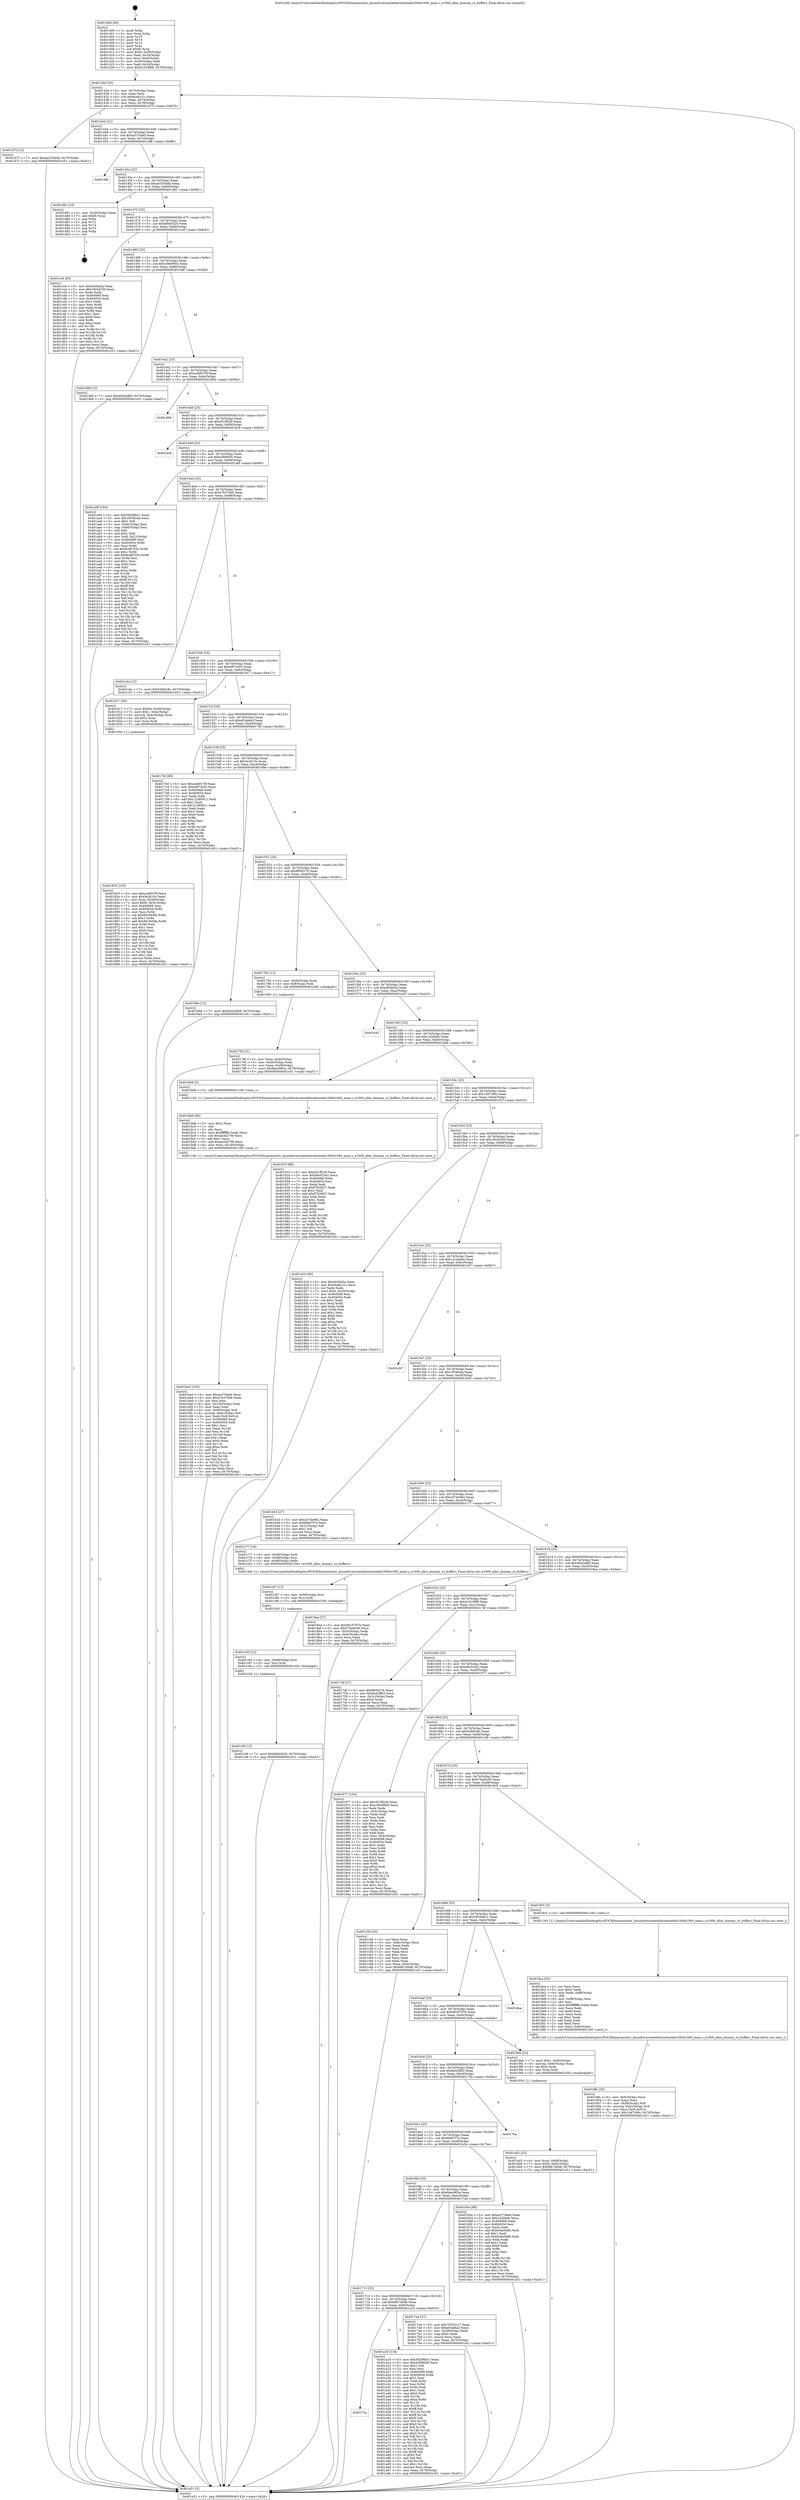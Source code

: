 digraph "0x401400" {
  label = "0x401400 (/mnt/c/Users/mathe/Desktop/tcc/POCII/binaries/extr_linuxdriversnetethernetintele1000e1000_main.c_e1000_alloc_dummy_rx_buffers_Final-ollvm.out::main(0))"
  labelloc = "t"
  node[shape=record]

  Entry [label="",width=0.3,height=0.3,shape=circle,fillcolor=black,style=filled]
  "0x40142d" [label="{
     0x40142d [23]\l
     | [instrs]\l
     &nbsp;&nbsp;0x40142d \<+3\>: mov -0x70(%rbp),%eax\l
     &nbsp;&nbsp;0x401430 \<+2\>: mov %eax,%ecx\l
     &nbsp;&nbsp;0x401432 \<+6\>: sub $0x9ca6c21c,%ecx\l
     &nbsp;&nbsp;0x401438 \<+3\>: mov %eax,-0x74(%rbp)\l
     &nbsp;&nbsp;0x40143b \<+3\>: mov %ecx,-0x78(%rbp)\l
     &nbsp;&nbsp;0x40143e \<+6\>: je 0000000000401d75 \<main+0x975\>\l
  }"]
  "0x401d75" [label="{
     0x401d75 [12]\l
     | [instrs]\l
     &nbsp;&nbsp;0x401d75 \<+7\>: movl $0xae3354dd,-0x70(%rbp)\l
     &nbsp;&nbsp;0x401d7c \<+5\>: jmp 0000000000401e51 \<main+0xa51\>\l
  }"]
  "0x401444" [label="{
     0x401444 [22]\l
     | [instrs]\l
     &nbsp;&nbsp;0x401444 \<+5\>: jmp 0000000000401449 \<main+0x49\>\l
     &nbsp;&nbsp;0x401449 \<+3\>: mov -0x74(%rbp),%eax\l
     &nbsp;&nbsp;0x40144c \<+5\>: sub $0xac570da0,%eax\l
     &nbsp;&nbsp;0x401451 \<+3\>: mov %eax,-0x7c(%rbp)\l
     &nbsp;&nbsp;0x401454 \<+6\>: je 0000000000401df6 \<main+0x9f6\>\l
  }"]
  Exit [label="",width=0.3,height=0.3,shape=circle,fillcolor=black,style=filled,peripheries=2]
  "0x401df6" [label="{
     0x401df6\l
  }", style=dashed]
  "0x40145a" [label="{
     0x40145a [22]\l
     | [instrs]\l
     &nbsp;&nbsp;0x40145a \<+5\>: jmp 000000000040145f \<main+0x5f\>\l
     &nbsp;&nbsp;0x40145f \<+3\>: mov -0x74(%rbp),%eax\l
     &nbsp;&nbsp;0x401462 \<+5\>: sub $0xae3354dd,%eax\l
     &nbsp;&nbsp;0x401467 \<+3\>: mov %eax,-0x80(%rbp)\l
     &nbsp;&nbsp;0x40146a \<+6\>: je 0000000000401d81 \<main+0x981\>\l
  }"]
  "0x401c9f" [label="{
     0x401c9f [12]\l
     | [instrs]\l
     &nbsp;&nbsp;0x401c9f \<+7\>: movl $0xbf0d4520,-0x70(%rbp)\l
     &nbsp;&nbsp;0x401ca6 \<+5\>: jmp 0000000000401e51 \<main+0xa51\>\l
  }"]
  "0x401d81" [label="{
     0x401d81 [19]\l
     | [instrs]\l
     &nbsp;&nbsp;0x401d81 \<+3\>: mov -0x30(%rbp),%eax\l
     &nbsp;&nbsp;0x401d84 \<+7\>: add $0xf0,%rsp\l
     &nbsp;&nbsp;0x401d8b \<+1\>: pop %rbx\l
     &nbsp;&nbsp;0x401d8c \<+2\>: pop %r12\l
     &nbsp;&nbsp;0x401d8e \<+2\>: pop %r14\l
     &nbsp;&nbsp;0x401d90 \<+2\>: pop %r15\l
     &nbsp;&nbsp;0x401d92 \<+1\>: pop %rbp\l
     &nbsp;&nbsp;0x401d93 \<+1\>: ret\l
  }"]
  "0x401470" [label="{
     0x401470 [25]\l
     | [instrs]\l
     &nbsp;&nbsp;0x401470 \<+5\>: jmp 0000000000401475 \<main+0x75\>\l
     &nbsp;&nbsp;0x401475 \<+3\>: mov -0x74(%rbp),%eax\l
     &nbsp;&nbsp;0x401478 \<+5\>: sub $0xbf0d4520,%eax\l
     &nbsp;&nbsp;0x40147d \<+6\>: mov %eax,-0x84(%rbp)\l
     &nbsp;&nbsp;0x401483 \<+6\>: je 0000000000401cc8 \<main+0x8c8\>\l
  }"]
  "0x401c93" [label="{
     0x401c93 [12]\l
     | [instrs]\l
     &nbsp;&nbsp;0x401c93 \<+4\>: mov -0x68(%rbp),%rsi\l
     &nbsp;&nbsp;0x401c97 \<+3\>: mov %rsi,%rdi\l
     &nbsp;&nbsp;0x401c9a \<+5\>: call 0000000000401030 \<free@plt\>\l
     | [calls]\l
     &nbsp;&nbsp;0x401030 \{1\} (unknown)\l
  }"]
  "0x401cc8" [label="{
     0x401cc8 [83]\l
     | [instrs]\l
     &nbsp;&nbsp;0x401cc8 \<+5\>: mov $0xe62bd2a,%eax\l
     &nbsp;&nbsp;0x401ccd \<+5\>: mov $0x19c5d330,%ecx\l
     &nbsp;&nbsp;0x401cd2 \<+2\>: xor %edx,%edx\l
     &nbsp;&nbsp;0x401cd4 \<+7\>: mov 0x404068,%esi\l
     &nbsp;&nbsp;0x401cdb \<+7\>: mov 0x404054,%edi\l
     &nbsp;&nbsp;0x401ce2 \<+3\>: sub $0x1,%edx\l
     &nbsp;&nbsp;0x401ce5 \<+3\>: mov %esi,%r8d\l
     &nbsp;&nbsp;0x401ce8 \<+3\>: add %edx,%r8d\l
     &nbsp;&nbsp;0x401ceb \<+4\>: imul %r8d,%esi\l
     &nbsp;&nbsp;0x401cef \<+3\>: and $0x1,%esi\l
     &nbsp;&nbsp;0x401cf2 \<+3\>: cmp $0x0,%esi\l
     &nbsp;&nbsp;0x401cf5 \<+4\>: sete %r9b\l
     &nbsp;&nbsp;0x401cf9 \<+3\>: cmp $0xa,%edi\l
     &nbsp;&nbsp;0x401cfc \<+4\>: setl %r10b\l
     &nbsp;&nbsp;0x401d00 \<+3\>: mov %r9b,%r11b\l
     &nbsp;&nbsp;0x401d03 \<+3\>: and %r10b,%r11b\l
     &nbsp;&nbsp;0x401d06 \<+3\>: xor %r10b,%r9b\l
     &nbsp;&nbsp;0x401d09 \<+3\>: or %r9b,%r11b\l
     &nbsp;&nbsp;0x401d0c \<+4\>: test $0x1,%r11b\l
     &nbsp;&nbsp;0x401d10 \<+3\>: cmovne %ecx,%eax\l
     &nbsp;&nbsp;0x401d13 \<+3\>: mov %eax,-0x70(%rbp)\l
     &nbsp;&nbsp;0x401d16 \<+5\>: jmp 0000000000401e51 \<main+0xa51\>\l
  }"]
  "0x401489" [label="{
     0x401489 [25]\l
     | [instrs]\l
     &nbsp;&nbsp;0x401489 \<+5\>: jmp 000000000040148e \<main+0x8e\>\l
     &nbsp;&nbsp;0x40148e \<+3\>: mov -0x74(%rbp),%eax\l
     &nbsp;&nbsp;0x401491 \<+5\>: sub $0xc0849845,%eax\l
     &nbsp;&nbsp;0x401496 \<+6\>: mov %eax,-0x88(%rbp)\l
     &nbsp;&nbsp;0x40149c \<+6\>: je 00000000004019df \<main+0x5df\>\l
  }"]
  "0x401c87" [label="{
     0x401c87 [12]\l
     | [instrs]\l
     &nbsp;&nbsp;0x401c87 \<+4\>: mov -0x58(%rbp),%rsi\l
     &nbsp;&nbsp;0x401c8b \<+3\>: mov %rsi,%rdi\l
     &nbsp;&nbsp;0x401c8e \<+5\>: call 0000000000401030 \<free@plt\>\l
     | [calls]\l
     &nbsp;&nbsp;0x401030 \{1\} (unknown)\l
  }"]
  "0x4019df" [label="{
     0x4019df [12]\l
     | [instrs]\l
     &nbsp;&nbsp;0x4019df \<+7\>: movl $0x40d3afb9,-0x70(%rbp)\l
     &nbsp;&nbsp;0x4019e6 \<+5\>: jmp 0000000000401e51 \<main+0xa51\>\l
  }"]
  "0x4014a2" [label="{
     0x4014a2 [25]\l
     | [instrs]\l
     &nbsp;&nbsp;0x4014a2 \<+5\>: jmp 00000000004014a7 \<main+0xa7\>\l
     &nbsp;&nbsp;0x4014a7 \<+3\>: mov -0x74(%rbp),%eax\l
     &nbsp;&nbsp;0x4014aa \<+5\>: sub $0xced9570f,%eax\l
     &nbsp;&nbsp;0x4014af \<+6\>: mov %eax,-0x8c(%rbp)\l
     &nbsp;&nbsp;0x4014b5 \<+6\>: je 0000000000401d94 \<main+0x994\>\l
  }"]
  "0x401be3" [label="{
     0x401be3 [103]\l
     | [instrs]\l
     &nbsp;&nbsp;0x401be3 \<+5\>: mov $0xac570da0,%ecx\l
     &nbsp;&nbsp;0x401be8 \<+5\>: mov $0xe7b370e6,%edx\l
     &nbsp;&nbsp;0x401bed \<+2\>: xor %esi,%esi\l
     &nbsp;&nbsp;0x401bef \<+6\>: mov -0x100(%rbp),%edi\l
     &nbsp;&nbsp;0x401bf5 \<+3\>: imul %eax,%edi\l
     &nbsp;&nbsp;0x401bf8 \<+4\>: mov -0x68(%rbp),%r8\l
     &nbsp;&nbsp;0x401bfc \<+4\>: movslq -0x6c(%rbp),%r9\l
     &nbsp;&nbsp;0x401c00 \<+4\>: mov %edi,(%r8,%r9,4)\l
     &nbsp;&nbsp;0x401c04 \<+7\>: mov 0x404068,%eax\l
     &nbsp;&nbsp;0x401c0b \<+7\>: mov 0x404054,%edi\l
     &nbsp;&nbsp;0x401c12 \<+3\>: sub $0x1,%esi\l
     &nbsp;&nbsp;0x401c15 \<+3\>: mov %eax,%r10d\l
     &nbsp;&nbsp;0x401c18 \<+3\>: add %esi,%r10d\l
     &nbsp;&nbsp;0x401c1b \<+4\>: imul %r10d,%eax\l
     &nbsp;&nbsp;0x401c1f \<+3\>: and $0x1,%eax\l
     &nbsp;&nbsp;0x401c22 \<+3\>: cmp $0x0,%eax\l
     &nbsp;&nbsp;0x401c25 \<+4\>: sete %r11b\l
     &nbsp;&nbsp;0x401c29 \<+3\>: cmp $0xa,%edi\l
     &nbsp;&nbsp;0x401c2c \<+3\>: setl %bl\l
     &nbsp;&nbsp;0x401c2f \<+3\>: mov %r11b,%r14b\l
     &nbsp;&nbsp;0x401c32 \<+3\>: and %bl,%r14b\l
     &nbsp;&nbsp;0x401c35 \<+3\>: xor %bl,%r11b\l
     &nbsp;&nbsp;0x401c38 \<+3\>: or %r11b,%r14b\l
     &nbsp;&nbsp;0x401c3b \<+4\>: test $0x1,%r14b\l
     &nbsp;&nbsp;0x401c3f \<+3\>: cmovne %edx,%ecx\l
     &nbsp;&nbsp;0x401c42 \<+3\>: mov %ecx,-0x70(%rbp)\l
     &nbsp;&nbsp;0x401c45 \<+5\>: jmp 0000000000401e51 \<main+0xa51\>\l
  }"]
  "0x401d94" [label="{
     0x401d94\l
  }", style=dashed]
  "0x4014bb" [label="{
     0x4014bb [25]\l
     | [instrs]\l
     &nbsp;&nbsp;0x4014bb \<+5\>: jmp 00000000004014c0 \<main+0xc0\>\l
     &nbsp;&nbsp;0x4014c0 \<+3\>: mov -0x74(%rbp),%eax\l
     &nbsp;&nbsp;0x4014c3 \<+5\>: sub $0xd51ff228,%eax\l
     &nbsp;&nbsp;0x4014c8 \<+6\>: mov %eax,-0x90(%rbp)\l
     &nbsp;&nbsp;0x4014ce \<+6\>: je 0000000000401dc9 \<main+0x9c9\>\l
  }"]
  "0x401bbb" [label="{
     0x401bbb [40]\l
     | [instrs]\l
     &nbsp;&nbsp;0x401bbb \<+5\>: mov $0x2,%ecx\l
     &nbsp;&nbsp;0x401bc0 \<+1\>: cltd\l
     &nbsp;&nbsp;0x401bc1 \<+2\>: idiv %ecx\l
     &nbsp;&nbsp;0x401bc3 \<+6\>: imul $0xfffffffe,%edx,%ecx\l
     &nbsp;&nbsp;0x401bc9 \<+6\>: sub $0xab3d27f9,%ecx\l
     &nbsp;&nbsp;0x401bcf \<+3\>: add $0x1,%ecx\l
     &nbsp;&nbsp;0x401bd2 \<+6\>: add $0xab3d27f9,%ecx\l
     &nbsp;&nbsp;0x401bd8 \<+6\>: mov %ecx,-0x100(%rbp)\l
     &nbsp;&nbsp;0x401bde \<+5\>: call 0000000000401160 \<next_i\>\l
     | [calls]\l
     &nbsp;&nbsp;0x401160 \{1\} (/mnt/c/Users/mathe/Desktop/tcc/POCII/binaries/extr_linuxdriversnetethernetintele1000e1000_main.c_e1000_alloc_dummy_rx_buffers_Final-ollvm.out::next_i)\l
  }"]
  "0x401dc9" [label="{
     0x401dc9\l
  }", style=dashed]
  "0x4014d4" [label="{
     0x4014d4 [25]\l
     | [instrs]\l
     &nbsp;&nbsp;0x4014d4 \<+5\>: jmp 00000000004014d9 \<main+0xd9\>\l
     &nbsp;&nbsp;0x4014d9 \<+3\>: mov -0x74(%rbp),%eax\l
     &nbsp;&nbsp;0x4014dc \<+5\>: sub $0xdcf080d5,%eax\l
     &nbsp;&nbsp;0x4014e1 \<+6\>: mov %eax,-0x94(%rbp)\l
     &nbsp;&nbsp;0x4014e7 \<+6\>: je 0000000000401a9f \<main+0x69f\>\l
  }"]
  "0x40172c" [label="{
     0x40172c\l
  }", style=dashed]
  "0x401a9f" [label="{
     0x401a9f [164]\l
     | [instrs]\l
     &nbsp;&nbsp;0x401a9f \<+5\>: mov $0x59298bc1,%eax\l
     &nbsp;&nbsp;0x401aa4 \<+5\>: mov $0x1f036cda,%ecx\l
     &nbsp;&nbsp;0x401aa9 \<+2\>: mov $0x1,%dl\l
     &nbsp;&nbsp;0x401aab \<+3\>: mov -0x6c(%rbp),%esi\l
     &nbsp;&nbsp;0x401aae \<+3\>: cmp -0x60(%rbp),%esi\l
     &nbsp;&nbsp;0x401ab1 \<+4\>: setl %dil\l
     &nbsp;&nbsp;0x401ab5 \<+4\>: and $0x1,%dil\l
     &nbsp;&nbsp;0x401ab9 \<+4\>: mov %dil,-0x21(%rbp)\l
     &nbsp;&nbsp;0x401abd \<+7\>: mov 0x404068,%esi\l
     &nbsp;&nbsp;0x401ac4 \<+8\>: mov 0x404054,%r8d\l
     &nbsp;&nbsp;0x401acc \<+3\>: mov %esi,%r9d\l
     &nbsp;&nbsp;0x401acf \<+7\>: sub $0x9cd8703c,%r9d\l
     &nbsp;&nbsp;0x401ad6 \<+4\>: sub $0x1,%r9d\l
     &nbsp;&nbsp;0x401ada \<+7\>: add $0x9cd8703c,%r9d\l
     &nbsp;&nbsp;0x401ae1 \<+4\>: imul %r9d,%esi\l
     &nbsp;&nbsp;0x401ae5 \<+3\>: and $0x1,%esi\l
     &nbsp;&nbsp;0x401ae8 \<+3\>: cmp $0x0,%esi\l
     &nbsp;&nbsp;0x401aeb \<+4\>: sete %dil\l
     &nbsp;&nbsp;0x401aef \<+4\>: cmp $0xa,%r8d\l
     &nbsp;&nbsp;0x401af3 \<+4\>: setl %r10b\l
     &nbsp;&nbsp;0x401af7 \<+3\>: mov %dil,%r11b\l
     &nbsp;&nbsp;0x401afa \<+4\>: xor $0xff,%r11b\l
     &nbsp;&nbsp;0x401afe \<+3\>: mov %r10b,%bl\l
     &nbsp;&nbsp;0x401b01 \<+3\>: xor $0xff,%bl\l
     &nbsp;&nbsp;0x401b04 \<+3\>: xor $0x0,%dl\l
     &nbsp;&nbsp;0x401b07 \<+3\>: mov %r11b,%r14b\l
     &nbsp;&nbsp;0x401b0a \<+4\>: and $0x0,%r14b\l
     &nbsp;&nbsp;0x401b0e \<+3\>: and %dl,%dil\l
     &nbsp;&nbsp;0x401b11 \<+3\>: mov %bl,%r15b\l
     &nbsp;&nbsp;0x401b14 \<+4\>: and $0x0,%r15b\l
     &nbsp;&nbsp;0x401b18 \<+3\>: and %dl,%r10b\l
     &nbsp;&nbsp;0x401b1b \<+3\>: or %dil,%r14b\l
     &nbsp;&nbsp;0x401b1e \<+3\>: or %r10b,%r15b\l
     &nbsp;&nbsp;0x401b21 \<+3\>: xor %r15b,%r14b\l
     &nbsp;&nbsp;0x401b24 \<+3\>: or %bl,%r11b\l
     &nbsp;&nbsp;0x401b27 \<+4\>: xor $0xff,%r11b\l
     &nbsp;&nbsp;0x401b2b \<+3\>: or $0x0,%dl\l
     &nbsp;&nbsp;0x401b2e \<+3\>: and %dl,%r11b\l
     &nbsp;&nbsp;0x401b31 \<+3\>: or %r11b,%r14b\l
     &nbsp;&nbsp;0x401b34 \<+4\>: test $0x1,%r14b\l
     &nbsp;&nbsp;0x401b38 \<+3\>: cmovne %ecx,%eax\l
     &nbsp;&nbsp;0x401b3b \<+3\>: mov %eax,-0x70(%rbp)\l
     &nbsp;&nbsp;0x401b3e \<+5\>: jmp 0000000000401e51 \<main+0xa51\>\l
  }"]
  "0x4014ed" [label="{
     0x4014ed [25]\l
     | [instrs]\l
     &nbsp;&nbsp;0x4014ed \<+5\>: jmp 00000000004014f2 \<main+0xf2\>\l
     &nbsp;&nbsp;0x4014f2 \<+3\>: mov -0x74(%rbp),%eax\l
     &nbsp;&nbsp;0x4014f5 \<+5\>: sub $0xe7b370e6,%eax\l
     &nbsp;&nbsp;0x4014fa \<+6\>: mov %eax,-0x98(%rbp)\l
     &nbsp;&nbsp;0x401500 \<+6\>: je 0000000000401c4a \<main+0x84a\>\l
  }"]
  "0x401a19" [label="{
     0x401a19 [134]\l
     | [instrs]\l
     &nbsp;&nbsp;0x401a19 \<+5\>: mov $0x59298bc1,%eax\l
     &nbsp;&nbsp;0x401a1e \<+5\>: mov $0xdcf080d5,%ecx\l
     &nbsp;&nbsp;0x401a23 \<+2\>: mov $0x1,%dl\l
     &nbsp;&nbsp;0x401a25 \<+2\>: xor %esi,%esi\l
     &nbsp;&nbsp;0x401a27 \<+7\>: mov 0x404068,%edi\l
     &nbsp;&nbsp;0x401a2e \<+8\>: mov 0x404054,%r8d\l
     &nbsp;&nbsp;0x401a36 \<+3\>: sub $0x1,%esi\l
     &nbsp;&nbsp;0x401a39 \<+3\>: mov %edi,%r9d\l
     &nbsp;&nbsp;0x401a3c \<+3\>: add %esi,%r9d\l
     &nbsp;&nbsp;0x401a3f \<+4\>: imul %r9d,%edi\l
     &nbsp;&nbsp;0x401a43 \<+3\>: and $0x1,%edi\l
     &nbsp;&nbsp;0x401a46 \<+3\>: cmp $0x0,%edi\l
     &nbsp;&nbsp;0x401a49 \<+4\>: sete %r10b\l
     &nbsp;&nbsp;0x401a4d \<+4\>: cmp $0xa,%r8d\l
     &nbsp;&nbsp;0x401a51 \<+4\>: setl %r11b\l
     &nbsp;&nbsp;0x401a55 \<+3\>: mov %r10b,%bl\l
     &nbsp;&nbsp;0x401a58 \<+3\>: xor $0xff,%bl\l
     &nbsp;&nbsp;0x401a5b \<+3\>: mov %r11b,%r14b\l
     &nbsp;&nbsp;0x401a5e \<+4\>: xor $0xff,%r14b\l
     &nbsp;&nbsp;0x401a62 \<+3\>: xor $0x0,%dl\l
     &nbsp;&nbsp;0x401a65 \<+3\>: mov %bl,%r15b\l
     &nbsp;&nbsp;0x401a68 \<+4\>: and $0x0,%r15b\l
     &nbsp;&nbsp;0x401a6c \<+3\>: and %dl,%r10b\l
     &nbsp;&nbsp;0x401a6f \<+3\>: mov %r14b,%r12b\l
     &nbsp;&nbsp;0x401a72 \<+4\>: and $0x0,%r12b\l
     &nbsp;&nbsp;0x401a76 \<+3\>: and %dl,%r11b\l
     &nbsp;&nbsp;0x401a79 \<+3\>: or %r10b,%r15b\l
     &nbsp;&nbsp;0x401a7c \<+3\>: or %r11b,%r12b\l
     &nbsp;&nbsp;0x401a7f \<+3\>: xor %r12b,%r15b\l
     &nbsp;&nbsp;0x401a82 \<+3\>: or %r14b,%bl\l
     &nbsp;&nbsp;0x401a85 \<+3\>: xor $0xff,%bl\l
     &nbsp;&nbsp;0x401a88 \<+3\>: or $0x0,%dl\l
     &nbsp;&nbsp;0x401a8b \<+2\>: and %dl,%bl\l
     &nbsp;&nbsp;0x401a8d \<+3\>: or %bl,%r15b\l
     &nbsp;&nbsp;0x401a90 \<+4\>: test $0x1,%r15b\l
     &nbsp;&nbsp;0x401a94 \<+3\>: cmovne %ecx,%eax\l
     &nbsp;&nbsp;0x401a97 \<+3\>: mov %eax,-0x70(%rbp)\l
     &nbsp;&nbsp;0x401a9a \<+5\>: jmp 0000000000401e51 \<main+0xa51\>\l
  }"]
  "0x401c4a" [label="{
     0x401c4a [12]\l
     | [instrs]\l
     &nbsp;&nbsp;0x401c4a \<+7\>: movl $0x52fd3c8c,-0x70(%rbp)\l
     &nbsp;&nbsp;0x401c51 \<+5\>: jmp 0000000000401e51 \<main+0xa51\>\l
  }"]
  "0x401506" [label="{
     0x401506 [25]\l
     | [instrs]\l
     &nbsp;&nbsp;0x401506 \<+5\>: jmp 000000000040150b \<main+0x10b\>\l
     &nbsp;&nbsp;0x40150b \<+3\>: mov -0x74(%rbp),%eax\l
     &nbsp;&nbsp;0x40150e \<+5\>: sub $0xe9f73c03,%eax\l
     &nbsp;&nbsp;0x401513 \<+6\>: mov %eax,-0x9c(%rbp)\l
     &nbsp;&nbsp;0x401519 \<+6\>: je 0000000000401817 \<main+0x417\>\l
  }"]
  "0x401a02" [label="{
     0x401a02 [23]\l
     | [instrs]\l
     &nbsp;&nbsp;0x401a02 \<+4\>: mov %rax,-0x68(%rbp)\l
     &nbsp;&nbsp;0x401a06 \<+7\>: movl $0x0,-0x6c(%rbp)\l
     &nbsp;&nbsp;0x401a0d \<+7\>: movl $0x6fb7d0d8,-0x70(%rbp)\l
     &nbsp;&nbsp;0x401a14 \<+5\>: jmp 0000000000401e51 \<main+0xa51\>\l
  }"]
  "0x401817" [label="{
     0x401817 [30]\l
     | [instrs]\l
     &nbsp;&nbsp;0x401817 \<+7\>: movl $0x64,-0x48(%rbp)\l
     &nbsp;&nbsp;0x40181e \<+7\>: movl $0x1,-0x4c(%rbp)\l
     &nbsp;&nbsp;0x401825 \<+4\>: movslq -0x4c(%rbp),%rax\l
     &nbsp;&nbsp;0x401829 \<+4\>: shl $0x2,%rax\l
     &nbsp;&nbsp;0x40182d \<+3\>: mov %rax,%rdi\l
     &nbsp;&nbsp;0x401830 \<+5\>: call 0000000000401050 \<malloc@plt\>\l
     | [calls]\l
     &nbsp;&nbsp;0x401050 \{1\} (unknown)\l
  }"]
  "0x40151f" [label="{
     0x40151f [25]\l
     | [instrs]\l
     &nbsp;&nbsp;0x40151f \<+5\>: jmp 0000000000401524 \<main+0x124\>\l
     &nbsp;&nbsp;0x401524 \<+3\>: mov -0x74(%rbp),%eax\l
     &nbsp;&nbsp;0x401527 \<+5\>: sub $0xef1da6a3,%eax\l
     &nbsp;&nbsp;0x40152c \<+6\>: mov %eax,-0xa0(%rbp)\l
     &nbsp;&nbsp;0x401532 \<+6\>: je 00000000004017bf \<main+0x3bf\>\l
  }"]
  "0x4018fe" [label="{
     0x4018fe [33]\l
     | [instrs]\l
     &nbsp;&nbsp;0x4018fe \<+6\>: mov -0xfc(%rbp),%ecx\l
     &nbsp;&nbsp;0x401904 \<+3\>: imul %eax,%ecx\l
     &nbsp;&nbsp;0x401907 \<+4\>: mov -0x58(%rbp),%r8\l
     &nbsp;&nbsp;0x40190b \<+4\>: movslq -0x5c(%rbp),%r9\l
     &nbsp;&nbsp;0x40190f \<+4\>: mov %ecx,(%r8,%r9,4)\l
     &nbsp;&nbsp;0x401913 \<+7\>: movl $0x14d7c90c,-0x70(%rbp)\l
     &nbsp;&nbsp;0x40191a \<+5\>: jmp 0000000000401e51 \<main+0xa51\>\l
  }"]
  "0x4017bf" [label="{
     0x4017bf [88]\l
     | [instrs]\l
     &nbsp;&nbsp;0x4017bf \<+5\>: mov $0xced9570f,%eax\l
     &nbsp;&nbsp;0x4017c4 \<+5\>: mov $0xe9f73c03,%ecx\l
     &nbsp;&nbsp;0x4017c9 \<+7\>: mov 0x404068,%edx\l
     &nbsp;&nbsp;0x4017d0 \<+7\>: mov 0x404054,%esi\l
     &nbsp;&nbsp;0x4017d7 \<+2\>: mov %edx,%edi\l
     &nbsp;&nbsp;0x4017d9 \<+6\>: add $0x12380911,%edi\l
     &nbsp;&nbsp;0x4017df \<+3\>: sub $0x1,%edi\l
     &nbsp;&nbsp;0x4017e2 \<+6\>: sub $0x12380911,%edi\l
     &nbsp;&nbsp;0x4017e8 \<+3\>: imul %edi,%edx\l
     &nbsp;&nbsp;0x4017eb \<+3\>: and $0x1,%edx\l
     &nbsp;&nbsp;0x4017ee \<+3\>: cmp $0x0,%edx\l
     &nbsp;&nbsp;0x4017f1 \<+4\>: sete %r8b\l
     &nbsp;&nbsp;0x4017f5 \<+3\>: cmp $0xa,%esi\l
     &nbsp;&nbsp;0x4017f8 \<+4\>: setl %r9b\l
     &nbsp;&nbsp;0x4017fc \<+3\>: mov %r8b,%r10b\l
     &nbsp;&nbsp;0x4017ff \<+3\>: and %r9b,%r10b\l
     &nbsp;&nbsp;0x401802 \<+3\>: xor %r9b,%r8b\l
     &nbsp;&nbsp;0x401805 \<+3\>: or %r8b,%r10b\l
     &nbsp;&nbsp;0x401808 \<+4\>: test $0x1,%r10b\l
     &nbsp;&nbsp;0x40180c \<+3\>: cmovne %ecx,%eax\l
     &nbsp;&nbsp;0x40180f \<+3\>: mov %eax,-0x70(%rbp)\l
     &nbsp;&nbsp;0x401812 \<+5\>: jmp 0000000000401e51 \<main+0xa51\>\l
  }"]
  "0x401538" [label="{
     0x401538 [25]\l
     | [instrs]\l
     &nbsp;&nbsp;0x401538 \<+5\>: jmp 000000000040153d \<main+0x13d\>\l
     &nbsp;&nbsp;0x40153d \<+3\>: mov -0x74(%rbp),%eax\l
     &nbsp;&nbsp;0x401540 \<+5\>: sub $0x5e2615c,%eax\l
     &nbsp;&nbsp;0x401545 \<+6\>: mov %eax,-0xa4(%rbp)\l
     &nbsp;&nbsp;0x40154b \<+6\>: je 000000000040189e \<main+0x49e\>\l
  }"]
  "0x4018ca" [label="{
     0x4018ca [52]\l
     | [instrs]\l
     &nbsp;&nbsp;0x4018ca \<+2\>: xor %ecx,%ecx\l
     &nbsp;&nbsp;0x4018cc \<+5\>: mov $0x2,%edx\l
     &nbsp;&nbsp;0x4018d1 \<+6\>: mov %edx,-0xf8(%rbp)\l
     &nbsp;&nbsp;0x4018d7 \<+1\>: cltd\l
     &nbsp;&nbsp;0x4018d8 \<+6\>: mov -0xf8(%rbp),%esi\l
     &nbsp;&nbsp;0x4018de \<+2\>: idiv %esi\l
     &nbsp;&nbsp;0x4018e0 \<+6\>: imul $0xfffffffe,%edx,%edx\l
     &nbsp;&nbsp;0x4018e6 \<+2\>: mov %ecx,%edi\l
     &nbsp;&nbsp;0x4018e8 \<+2\>: sub %edx,%edi\l
     &nbsp;&nbsp;0x4018ea \<+2\>: mov %ecx,%edx\l
     &nbsp;&nbsp;0x4018ec \<+3\>: sub $0x1,%edx\l
     &nbsp;&nbsp;0x4018ef \<+2\>: add %edx,%edi\l
     &nbsp;&nbsp;0x4018f1 \<+2\>: sub %edi,%ecx\l
     &nbsp;&nbsp;0x4018f3 \<+6\>: mov %ecx,-0xfc(%rbp)\l
     &nbsp;&nbsp;0x4018f9 \<+5\>: call 0000000000401160 \<next_i\>\l
     | [calls]\l
     &nbsp;&nbsp;0x401160 \{1\} (/mnt/c/Users/mathe/Desktop/tcc/POCII/binaries/extr_linuxdriversnetethernetintele1000e1000_main.c_e1000_alloc_dummy_rx_buffers_Final-ollvm.out::next_i)\l
  }"]
  "0x40189e" [label="{
     0x40189e [12]\l
     | [instrs]\l
     &nbsp;&nbsp;0x40189e \<+7\>: movl $0x40d3afb9,-0x70(%rbp)\l
     &nbsp;&nbsp;0x4018a5 \<+5\>: jmp 0000000000401e51 \<main+0xa51\>\l
  }"]
  "0x401551" [label="{
     0x401551 [25]\l
     | [instrs]\l
     &nbsp;&nbsp;0x401551 \<+5\>: jmp 0000000000401556 \<main+0x156\>\l
     &nbsp;&nbsp;0x401556 \<+3\>: mov -0x74(%rbp),%eax\l
     &nbsp;&nbsp;0x401559 \<+5\>: sub $0x8856276,%eax\l
     &nbsp;&nbsp;0x40155e \<+6\>: mov %eax,-0xa8(%rbp)\l
     &nbsp;&nbsp;0x401564 \<+6\>: je 0000000000401782 \<main+0x382\>\l
  }"]
  "0x401835" [label="{
     0x401835 [105]\l
     | [instrs]\l
     &nbsp;&nbsp;0x401835 \<+5\>: mov $0xced9570f,%ecx\l
     &nbsp;&nbsp;0x40183a \<+5\>: mov $0x5e2615c,%edx\l
     &nbsp;&nbsp;0x40183f \<+4\>: mov %rax,-0x58(%rbp)\l
     &nbsp;&nbsp;0x401843 \<+7\>: movl $0x0,-0x5c(%rbp)\l
     &nbsp;&nbsp;0x40184a \<+7\>: mov 0x404068,%esi\l
     &nbsp;&nbsp;0x401851 \<+8\>: mov 0x404054,%r8d\l
     &nbsp;&nbsp;0x401859 \<+3\>: mov %esi,%r9d\l
     &nbsp;&nbsp;0x40185c \<+7\>: sub $0x9d1845fa,%r9d\l
     &nbsp;&nbsp;0x401863 \<+4\>: sub $0x1,%r9d\l
     &nbsp;&nbsp;0x401867 \<+7\>: add $0x9d1845fa,%r9d\l
     &nbsp;&nbsp;0x40186e \<+4\>: imul %r9d,%esi\l
     &nbsp;&nbsp;0x401872 \<+3\>: and $0x1,%esi\l
     &nbsp;&nbsp;0x401875 \<+3\>: cmp $0x0,%esi\l
     &nbsp;&nbsp;0x401878 \<+4\>: sete %r10b\l
     &nbsp;&nbsp;0x40187c \<+4\>: cmp $0xa,%r8d\l
     &nbsp;&nbsp;0x401880 \<+4\>: setl %r11b\l
     &nbsp;&nbsp;0x401884 \<+3\>: mov %r10b,%bl\l
     &nbsp;&nbsp;0x401887 \<+3\>: and %r11b,%bl\l
     &nbsp;&nbsp;0x40188a \<+3\>: xor %r11b,%r10b\l
     &nbsp;&nbsp;0x40188d \<+3\>: or %r10b,%bl\l
     &nbsp;&nbsp;0x401890 \<+3\>: test $0x1,%bl\l
     &nbsp;&nbsp;0x401893 \<+3\>: cmovne %edx,%ecx\l
     &nbsp;&nbsp;0x401896 \<+3\>: mov %ecx,-0x70(%rbp)\l
     &nbsp;&nbsp;0x401899 \<+5\>: jmp 0000000000401e51 \<main+0xa51\>\l
  }"]
  "0x401782" [label="{
     0x401782 [13]\l
     | [instrs]\l
     &nbsp;&nbsp;0x401782 \<+4\>: mov -0x40(%rbp),%rax\l
     &nbsp;&nbsp;0x401786 \<+4\>: mov 0x8(%rax),%rdi\l
     &nbsp;&nbsp;0x40178a \<+5\>: call 0000000000401060 \<atoi@plt\>\l
     | [calls]\l
     &nbsp;&nbsp;0x401060 \{1\} (unknown)\l
  }"]
  "0x40156a" [label="{
     0x40156a [25]\l
     | [instrs]\l
     &nbsp;&nbsp;0x40156a \<+5\>: jmp 000000000040156f \<main+0x16f\>\l
     &nbsp;&nbsp;0x40156f \<+3\>: mov -0x74(%rbp),%eax\l
     &nbsp;&nbsp;0x401572 \<+5\>: sub $0xe62bd2a,%eax\l
     &nbsp;&nbsp;0x401577 \<+6\>: mov %eax,-0xac(%rbp)\l
     &nbsp;&nbsp;0x40157d \<+6\>: je 0000000000401e43 \<main+0xa43\>\l
  }"]
  "0x401713" [label="{
     0x401713 [25]\l
     | [instrs]\l
     &nbsp;&nbsp;0x401713 \<+5\>: jmp 0000000000401718 \<main+0x318\>\l
     &nbsp;&nbsp;0x401718 \<+3\>: mov -0x74(%rbp),%eax\l
     &nbsp;&nbsp;0x40171b \<+5\>: sub $0x6fb7d0d8,%eax\l
     &nbsp;&nbsp;0x401720 \<+6\>: mov %eax,-0xf0(%rbp)\l
     &nbsp;&nbsp;0x401726 \<+6\>: je 0000000000401a19 \<main+0x619\>\l
  }"]
  "0x401e43" [label="{
     0x401e43\l
  }", style=dashed]
  "0x401583" [label="{
     0x401583 [25]\l
     | [instrs]\l
     &nbsp;&nbsp;0x401583 \<+5\>: jmp 0000000000401588 \<main+0x188\>\l
     &nbsp;&nbsp;0x401588 \<+3\>: mov -0x74(%rbp),%eax\l
     &nbsp;&nbsp;0x40158b \<+5\>: sub $0x142f4efc,%eax\l
     &nbsp;&nbsp;0x401590 \<+6\>: mov %eax,-0xb0(%rbp)\l
     &nbsp;&nbsp;0x401596 \<+6\>: je 0000000000401bb6 \<main+0x7b6\>\l
  }"]
  "0x4017a4" [label="{
     0x4017a4 [27]\l
     | [instrs]\l
     &nbsp;&nbsp;0x4017a4 \<+5\>: mov $0x75032c17,%eax\l
     &nbsp;&nbsp;0x4017a9 \<+5\>: mov $0xef1da6a3,%ecx\l
     &nbsp;&nbsp;0x4017ae \<+3\>: mov -0x28(%rbp),%edx\l
     &nbsp;&nbsp;0x4017b1 \<+3\>: cmp $0x0,%edx\l
     &nbsp;&nbsp;0x4017b4 \<+3\>: cmove %ecx,%eax\l
     &nbsp;&nbsp;0x4017b7 \<+3\>: mov %eax,-0x70(%rbp)\l
     &nbsp;&nbsp;0x4017ba \<+5\>: jmp 0000000000401e51 \<main+0xa51\>\l
  }"]
  "0x401bb6" [label="{
     0x401bb6 [5]\l
     | [instrs]\l
     &nbsp;&nbsp;0x401bb6 \<+5\>: call 0000000000401160 \<next_i\>\l
     | [calls]\l
     &nbsp;&nbsp;0x401160 \{1\} (/mnt/c/Users/mathe/Desktop/tcc/POCII/binaries/extr_linuxdriversnetethernetintele1000e1000_main.c_e1000_alloc_dummy_rx_buffers_Final-ollvm.out::next_i)\l
  }"]
  "0x40159c" [label="{
     0x40159c [25]\l
     | [instrs]\l
     &nbsp;&nbsp;0x40159c \<+5\>: jmp 00000000004015a1 \<main+0x1a1\>\l
     &nbsp;&nbsp;0x4015a1 \<+3\>: mov -0x74(%rbp),%eax\l
     &nbsp;&nbsp;0x4015a4 \<+5\>: sub $0x14d7c90c,%eax\l
     &nbsp;&nbsp;0x4015a9 \<+6\>: mov %eax,-0xb4(%rbp)\l
     &nbsp;&nbsp;0x4015af \<+6\>: je 000000000040191f \<main+0x51f\>\l
  }"]
  "0x4016fa" [label="{
     0x4016fa [25]\l
     | [instrs]\l
     &nbsp;&nbsp;0x4016fa \<+5\>: jmp 00000000004016ff \<main+0x2ff\>\l
     &nbsp;&nbsp;0x4016ff \<+3\>: mov -0x74(%rbp),%eax\l
     &nbsp;&nbsp;0x401702 \<+5\>: sub $0x6bec965a,%eax\l
     &nbsp;&nbsp;0x401707 \<+6\>: mov %eax,-0xec(%rbp)\l
     &nbsp;&nbsp;0x40170d \<+6\>: je 00000000004017a4 \<main+0x3a4\>\l
  }"]
  "0x40191f" [label="{
     0x40191f [88]\l
     | [instrs]\l
     &nbsp;&nbsp;0x40191f \<+5\>: mov $0xd51ff228,%eax\l
     &nbsp;&nbsp;0x401924 \<+5\>: mov $0x49c033e2,%ecx\l
     &nbsp;&nbsp;0x401929 \<+7\>: mov 0x404068,%edx\l
     &nbsp;&nbsp;0x401930 \<+7\>: mov 0x404054,%esi\l
     &nbsp;&nbsp;0x401937 \<+2\>: mov %edx,%edi\l
     &nbsp;&nbsp;0x401939 \<+6\>: sub $0xf7f2d057,%edi\l
     &nbsp;&nbsp;0x40193f \<+3\>: sub $0x1,%edi\l
     &nbsp;&nbsp;0x401942 \<+6\>: add $0xf7f2d057,%edi\l
     &nbsp;&nbsp;0x401948 \<+3\>: imul %edi,%edx\l
     &nbsp;&nbsp;0x40194b \<+3\>: and $0x1,%edx\l
     &nbsp;&nbsp;0x40194e \<+3\>: cmp $0x0,%edx\l
     &nbsp;&nbsp;0x401951 \<+4\>: sete %r8b\l
     &nbsp;&nbsp;0x401955 \<+3\>: cmp $0xa,%esi\l
     &nbsp;&nbsp;0x401958 \<+4\>: setl %r9b\l
     &nbsp;&nbsp;0x40195c \<+3\>: mov %r8b,%r10b\l
     &nbsp;&nbsp;0x40195f \<+3\>: and %r9b,%r10b\l
     &nbsp;&nbsp;0x401962 \<+3\>: xor %r9b,%r8b\l
     &nbsp;&nbsp;0x401965 \<+3\>: or %r8b,%r10b\l
     &nbsp;&nbsp;0x401968 \<+4\>: test $0x1,%r10b\l
     &nbsp;&nbsp;0x40196c \<+3\>: cmovne %ecx,%eax\l
     &nbsp;&nbsp;0x40196f \<+3\>: mov %eax,-0x70(%rbp)\l
     &nbsp;&nbsp;0x401972 \<+5\>: jmp 0000000000401e51 \<main+0xa51\>\l
  }"]
  "0x4015b5" [label="{
     0x4015b5 [25]\l
     | [instrs]\l
     &nbsp;&nbsp;0x4015b5 \<+5\>: jmp 00000000004015ba \<main+0x1ba\>\l
     &nbsp;&nbsp;0x4015ba \<+3\>: mov -0x74(%rbp),%eax\l
     &nbsp;&nbsp;0x4015bd \<+5\>: sub $0x19c5d330,%eax\l
     &nbsp;&nbsp;0x4015c2 \<+6\>: mov %eax,-0xb8(%rbp)\l
     &nbsp;&nbsp;0x4015c8 \<+6\>: je 0000000000401d1b \<main+0x91b\>\l
  }"]
  "0x401b5e" [label="{
     0x401b5e [88]\l
     | [instrs]\l
     &nbsp;&nbsp;0x401b5e \<+5\>: mov $0xac570da0,%eax\l
     &nbsp;&nbsp;0x401b63 \<+5\>: mov $0x142f4efc,%ecx\l
     &nbsp;&nbsp;0x401b68 \<+7\>: mov 0x404068,%edx\l
     &nbsp;&nbsp;0x401b6f \<+7\>: mov 0x404054,%esi\l
     &nbsp;&nbsp;0x401b76 \<+2\>: mov %edx,%edi\l
     &nbsp;&nbsp;0x401b78 \<+6\>: add $0x6cbe0dd6,%edi\l
     &nbsp;&nbsp;0x401b7e \<+3\>: sub $0x1,%edi\l
     &nbsp;&nbsp;0x401b81 \<+6\>: sub $0x6cbe0dd6,%edi\l
     &nbsp;&nbsp;0x401b87 \<+3\>: imul %edi,%edx\l
     &nbsp;&nbsp;0x401b8a \<+3\>: and $0x1,%edx\l
     &nbsp;&nbsp;0x401b8d \<+3\>: cmp $0x0,%edx\l
     &nbsp;&nbsp;0x401b90 \<+4\>: sete %r8b\l
     &nbsp;&nbsp;0x401b94 \<+3\>: cmp $0xa,%esi\l
     &nbsp;&nbsp;0x401b97 \<+4\>: setl %r9b\l
     &nbsp;&nbsp;0x401b9b \<+3\>: mov %r8b,%r10b\l
     &nbsp;&nbsp;0x401b9e \<+3\>: and %r9b,%r10b\l
     &nbsp;&nbsp;0x401ba1 \<+3\>: xor %r9b,%r8b\l
     &nbsp;&nbsp;0x401ba4 \<+3\>: or %r8b,%r10b\l
     &nbsp;&nbsp;0x401ba7 \<+4\>: test $0x1,%r10b\l
     &nbsp;&nbsp;0x401bab \<+3\>: cmovne %ecx,%eax\l
     &nbsp;&nbsp;0x401bae \<+3\>: mov %eax,-0x70(%rbp)\l
     &nbsp;&nbsp;0x401bb1 \<+5\>: jmp 0000000000401e51 \<main+0xa51\>\l
  }"]
  "0x401d1b" [label="{
     0x401d1b [90]\l
     | [instrs]\l
     &nbsp;&nbsp;0x401d1b \<+5\>: mov $0xe62bd2a,%eax\l
     &nbsp;&nbsp;0x401d20 \<+5\>: mov $0x9ca6c21c,%ecx\l
     &nbsp;&nbsp;0x401d25 \<+2\>: xor %edx,%edx\l
     &nbsp;&nbsp;0x401d27 \<+7\>: movl $0x0,-0x30(%rbp)\l
     &nbsp;&nbsp;0x401d2e \<+7\>: mov 0x404068,%esi\l
     &nbsp;&nbsp;0x401d35 \<+7\>: mov 0x404054,%edi\l
     &nbsp;&nbsp;0x401d3c \<+3\>: sub $0x1,%edx\l
     &nbsp;&nbsp;0x401d3f \<+3\>: mov %esi,%r8d\l
     &nbsp;&nbsp;0x401d42 \<+3\>: add %edx,%r8d\l
     &nbsp;&nbsp;0x401d45 \<+4\>: imul %r8d,%esi\l
     &nbsp;&nbsp;0x401d49 \<+3\>: and $0x1,%esi\l
     &nbsp;&nbsp;0x401d4c \<+3\>: cmp $0x0,%esi\l
     &nbsp;&nbsp;0x401d4f \<+4\>: sete %r9b\l
     &nbsp;&nbsp;0x401d53 \<+3\>: cmp $0xa,%edi\l
     &nbsp;&nbsp;0x401d56 \<+4\>: setl %r10b\l
     &nbsp;&nbsp;0x401d5a \<+3\>: mov %r9b,%r11b\l
     &nbsp;&nbsp;0x401d5d \<+3\>: and %r10b,%r11b\l
     &nbsp;&nbsp;0x401d60 \<+3\>: xor %r10b,%r9b\l
     &nbsp;&nbsp;0x401d63 \<+3\>: or %r9b,%r11b\l
     &nbsp;&nbsp;0x401d66 \<+4\>: test $0x1,%r11b\l
     &nbsp;&nbsp;0x401d6a \<+3\>: cmovne %ecx,%eax\l
     &nbsp;&nbsp;0x401d6d \<+3\>: mov %eax,-0x70(%rbp)\l
     &nbsp;&nbsp;0x401d70 \<+5\>: jmp 0000000000401e51 \<main+0xa51\>\l
  }"]
  "0x4015ce" [label="{
     0x4015ce [25]\l
     | [instrs]\l
     &nbsp;&nbsp;0x4015ce \<+5\>: jmp 00000000004015d3 \<main+0x1d3\>\l
     &nbsp;&nbsp;0x4015d3 \<+3\>: mov -0x74(%rbp),%eax\l
     &nbsp;&nbsp;0x4015d6 \<+5\>: sub $0x1a1daa0a,%eax\l
     &nbsp;&nbsp;0x4015db \<+6\>: mov %eax,-0xbc(%rbp)\l
     &nbsp;&nbsp;0x4015e1 \<+6\>: je 0000000000401cb7 \<main+0x8b7\>\l
  }"]
  "0x4016e1" [label="{
     0x4016e1 [25]\l
     | [instrs]\l
     &nbsp;&nbsp;0x4016e1 \<+5\>: jmp 00000000004016e6 \<main+0x2e6\>\l
     &nbsp;&nbsp;0x4016e6 \<+3\>: mov -0x74(%rbp),%eax\l
     &nbsp;&nbsp;0x4016e9 \<+5\>: sub $0x6b6f7f7a,%eax\l
     &nbsp;&nbsp;0x4016ee \<+6\>: mov %eax,-0xe8(%rbp)\l
     &nbsp;&nbsp;0x4016f4 \<+6\>: je 0000000000401b5e \<main+0x75e\>\l
  }"]
  "0x401cb7" [label="{
     0x401cb7\l
  }", style=dashed]
  "0x4015e7" [label="{
     0x4015e7 [25]\l
     | [instrs]\l
     &nbsp;&nbsp;0x4015e7 \<+5\>: jmp 00000000004015ec \<main+0x1ec\>\l
     &nbsp;&nbsp;0x4015ec \<+3\>: mov -0x74(%rbp),%eax\l
     &nbsp;&nbsp;0x4015ef \<+5\>: sub $0x1f036cda,%eax\l
     &nbsp;&nbsp;0x4015f4 \<+6\>: mov %eax,-0xc0(%rbp)\l
     &nbsp;&nbsp;0x4015fa \<+6\>: je 0000000000401b43 \<main+0x743\>\l
  }"]
  "0x40176a" [label="{
     0x40176a\l
  }", style=dashed]
  "0x401b43" [label="{
     0x401b43 [27]\l
     | [instrs]\l
     &nbsp;&nbsp;0x401b43 \<+5\>: mov $0x2d74e992,%eax\l
     &nbsp;&nbsp;0x401b48 \<+5\>: mov $0x6b6f7f7a,%ecx\l
     &nbsp;&nbsp;0x401b4d \<+3\>: mov -0x21(%rbp),%dl\l
     &nbsp;&nbsp;0x401b50 \<+3\>: test $0x1,%dl\l
     &nbsp;&nbsp;0x401b53 \<+3\>: cmovne %ecx,%eax\l
     &nbsp;&nbsp;0x401b56 \<+3\>: mov %eax,-0x70(%rbp)\l
     &nbsp;&nbsp;0x401b59 \<+5\>: jmp 0000000000401e51 \<main+0xa51\>\l
  }"]
  "0x401600" [label="{
     0x401600 [25]\l
     | [instrs]\l
     &nbsp;&nbsp;0x401600 \<+5\>: jmp 0000000000401605 \<main+0x205\>\l
     &nbsp;&nbsp;0x401605 \<+3\>: mov -0x74(%rbp),%eax\l
     &nbsp;&nbsp;0x401608 \<+5\>: sub $0x2d74e992,%eax\l
     &nbsp;&nbsp;0x40160d \<+6\>: mov %eax,-0xc4(%rbp)\l
     &nbsp;&nbsp;0x401613 \<+6\>: je 0000000000401c77 \<main+0x877\>\l
  }"]
  "0x4016c8" [label="{
     0x4016c8 [25]\l
     | [instrs]\l
     &nbsp;&nbsp;0x4016c8 \<+5\>: jmp 00000000004016cd \<main+0x2cd\>\l
     &nbsp;&nbsp;0x4016cd \<+3\>: mov -0x74(%rbp),%eax\l
     &nbsp;&nbsp;0x4016d0 \<+5\>: sub $0x6a42ff52,%eax\l
     &nbsp;&nbsp;0x4016d5 \<+6\>: mov %eax,-0xe4(%rbp)\l
     &nbsp;&nbsp;0x4016db \<+6\>: je 000000000040176a \<main+0x36a\>\l
  }"]
  "0x401c77" [label="{
     0x401c77 [16]\l
     | [instrs]\l
     &nbsp;&nbsp;0x401c77 \<+4\>: mov -0x58(%rbp),%rdi\l
     &nbsp;&nbsp;0x401c7b \<+4\>: mov -0x68(%rbp),%rsi\l
     &nbsp;&nbsp;0x401c7f \<+3\>: mov -0x48(%rbp),%edx\l
     &nbsp;&nbsp;0x401c82 \<+5\>: call 00000000004013e0 \<e1000_alloc_dummy_rx_buffers\>\l
     | [calls]\l
     &nbsp;&nbsp;0x4013e0 \{1\} (/mnt/c/Users/mathe/Desktop/tcc/POCII/binaries/extr_linuxdriversnetethernetintele1000e1000_main.c_e1000_alloc_dummy_rx_buffers_Final-ollvm.out::e1000_alloc_dummy_rx_buffers)\l
  }"]
  "0x401619" [label="{
     0x401619 [25]\l
     | [instrs]\l
     &nbsp;&nbsp;0x401619 \<+5\>: jmp 000000000040161e \<main+0x21e\>\l
     &nbsp;&nbsp;0x40161e \<+3\>: mov -0x74(%rbp),%eax\l
     &nbsp;&nbsp;0x401621 \<+5\>: sub $0x40d3afb9,%eax\l
     &nbsp;&nbsp;0x401626 \<+6\>: mov %eax,-0xc8(%rbp)\l
     &nbsp;&nbsp;0x40162c \<+6\>: je 00000000004018aa \<main+0x4aa\>\l
  }"]
  "0x4019eb" [label="{
     0x4019eb [23]\l
     | [instrs]\l
     &nbsp;&nbsp;0x4019eb \<+7\>: movl $0x1,-0x60(%rbp)\l
     &nbsp;&nbsp;0x4019f2 \<+4\>: movslq -0x60(%rbp),%rax\l
     &nbsp;&nbsp;0x4019f6 \<+4\>: shl $0x2,%rax\l
     &nbsp;&nbsp;0x4019fa \<+3\>: mov %rax,%rdi\l
     &nbsp;&nbsp;0x4019fd \<+5\>: call 0000000000401050 \<malloc@plt\>\l
     | [calls]\l
     &nbsp;&nbsp;0x401050 \{1\} (unknown)\l
  }"]
  "0x4018aa" [label="{
     0x4018aa [27]\l
     | [instrs]\l
     &nbsp;&nbsp;0x4018aa \<+5\>: mov $0x69167676,%eax\l
     &nbsp;&nbsp;0x4018af \<+5\>: mov $0x57ba9c00,%ecx\l
     &nbsp;&nbsp;0x4018b4 \<+3\>: mov -0x5c(%rbp),%edx\l
     &nbsp;&nbsp;0x4018b7 \<+3\>: cmp -0x4c(%rbp),%edx\l
     &nbsp;&nbsp;0x4018ba \<+3\>: cmovl %ecx,%eax\l
     &nbsp;&nbsp;0x4018bd \<+3\>: mov %eax,-0x70(%rbp)\l
     &nbsp;&nbsp;0x4018c0 \<+5\>: jmp 0000000000401e51 \<main+0xa51\>\l
  }"]
  "0x401632" [label="{
     0x401632 [25]\l
     | [instrs]\l
     &nbsp;&nbsp;0x401632 \<+5\>: jmp 0000000000401637 \<main+0x237\>\l
     &nbsp;&nbsp;0x401637 \<+3\>: mov -0x74(%rbp),%eax\l
     &nbsp;&nbsp;0x40163a \<+5\>: sub $0x410199f6,%eax\l
     &nbsp;&nbsp;0x40163f \<+6\>: mov %eax,-0xcc(%rbp)\l
     &nbsp;&nbsp;0x401645 \<+6\>: je 000000000040174f \<main+0x34f\>\l
  }"]
  "0x4016af" [label="{
     0x4016af [25]\l
     | [instrs]\l
     &nbsp;&nbsp;0x4016af \<+5\>: jmp 00000000004016b4 \<main+0x2b4\>\l
     &nbsp;&nbsp;0x4016b4 \<+3\>: mov -0x74(%rbp),%eax\l
     &nbsp;&nbsp;0x4016b7 \<+5\>: sub $0x69167676,%eax\l
     &nbsp;&nbsp;0x4016bc \<+6\>: mov %eax,-0xe0(%rbp)\l
     &nbsp;&nbsp;0x4016c2 \<+6\>: je 00000000004019eb \<main+0x5eb\>\l
  }"]
  "0x40174f" [label="{
     0x40174f [27]\l
     | [instrs]\l
     &nbsp;&nbsp;0x40174f \<+5\>: mov $0x8856276,%eax\l
     &nbsp;&nbsp;0x401754 \<+5\>: mov $0x6a42ff52,%ecx\l
     &nbsp;&nbsp;0x401759 \<+3\>: mov -0x2c(%rbp),%edx\l
     &nbsp;&nbsp;0x40175c \<+3\>: cmp $0x2,%edx\l
     &nbsp;&nbsp;0x40175f \<+3\>: cmovne %ecx,%eax\l
     &nbsp;&nbsp;0x401762 \<+3\>: mov %eax,-0x70(%rbp)\l
     &nbsp;&nbsp;0x401765 \<+5\>: jmp 0000000000401e51 \<main+0xa51\>\l
  }"]
  "0x40164b" [label="{
     0x40164b [25]\l
     | [instrs]\l
     &nbsp;&nbsp;0x40164b \<+5\>: jmp 0000000000401650 \<main+0x250\>\l
     &nbsp;&nbsp;0x401650 \<+3\>: mov -0x74(%rbp),%eax\l
     &nbsp;&nbsp;0x401653 \<+5\>: sub $0x49c033e2,%eax\l
     &nbsp;&nbsp;0x401658 \<+6\>: mov %eax,-0xd0(%rbp)\l
     &nbsp;&nbsp;0x40165e \<+6\>: je 0000000000401977 \<main+0x577\>\l
  }"]
  "0x401e51" [label="{
     0x401e51 [5]\l
     | [instrs]\l
     &nbsp;&nbsp;0x401e51 \<+5\>: jmp 000000000040142d \<main+0x2d\>\l
  }"]
  "0x401400" [label="{
     0x401400 [45]\l
     | [instrs]\l
     &nbsp;&nbsp;0x401400 \<+1\>: push %rbp\l
     &nbsp;&nbsp;0x401401 \<+3\>: mov %rsp,%rbp\l
     &nbsp;&nbsp;0x401404 \<+2\>: push %r15\l
     &nbsp;&nbsp;0x401406 \<+2\>: push %r14\l
     &nbsp;&nbsp;0x401408 \<+2\>: push %r12\l
     &nbsp;&nbsp;0x40140a \<+1\>: push %rbx\l
     &nbsp;&nbsp;0x40140b \<+7\>: sub $0xf0,%rsp\l
     &nbsp;&nbsp;0x401412 \<+7\>: movl $0x0,-0x30(%rbp)\l
     &nbsp;&nbsp;0x401419 \<+3\>: mov %edi,-0x34(%rbp)\l
     &nbsp;&nbsp;0x40141c \<+4\>: mov %rsi,-0x40(%rbp)\l
     &nbsp;&nbsp;0x401420 \<+3\>: mov -0x34(%rbp),%edi\l
     &nbsp;&nbsp;0x401423 \<+3\>: mov %edi,-0x2c(%rbp)\l
     &nbsp;&nbsp;0x401426 \<+7\>: movl $0x410199f6,-0x70(%rbp)\l
  }"]
  "0x40178f" [label="{
     0x40178f [21]\l
     | [instrs]\l
     &nbsp;&nbsp;0x40178f \<+3\>: mov %eax,-0x44(%rbp)\l
     &nbsp;&nbsp;0x401792 \<+3\>: mov -0x44(%rbp),%eax\l
     &nbsp;&nbsp;0x401795 \<+3\>: mov %eax,-0x28(%rbp)\l
     &nbsp;&nbsp;0x401798 \<+7\>: movl $0x6bec965a,-0x70(%rbp)\l
     &nbsp;&nbsp;0x40179f \<+5\>: jmp 0000000000401e51 \<main+0xa51\>\l
  }"]
  "0x401dea" [label="{
     0x401dea\l
  }", style=dashed]
  "0x401977" [label="{
     0x401977 [104]\l
     | [instrs]\l
     &nbsp;&nbsp;0x401977 \<+5\>: mov $0xd51ff228,%eax\l
     &nbsp;&nbsp;0x40197c \<+5\>: mov $0xc0849845,%ecx\l
     &nbsp;&nbsp;0x401981 \<+2\>: xor %edx,%edx\l
     &nbsp;&nbsp;0x401983 \<+3\>: mov -0x5c(%rbp),%esi\l
     &nbsp;&nbsp;0x401986 \<+2\>: mov %edx,%edi\l
     &nbsp;&nbsp;0x401988 \<+2\>: sub %esi,%edi\l
     &nbsp;&nbsp;0x40198a \<+2\>: mov %edx,%esi\l
     &nbsp;&nbsp;0x40198c \<+3\>: sub $0x1,%esi\l
     &nbsp;&nbsp;0x40198f \<+2\>: add %esi,%edi\l
     &nbsp;&nbsp;0x401991 \<+2\>: mov %edx,%esi\l
     &nbsp;&nbsp;0x401993 \<+2\>: sub %edi,%esi\l
     &nbsp;&nbsp;0x401995 \<+3\>: mov %esi,-0x5c(%rbp)\l
     &nbsp;&nbsp;0x401998 \<+7\>: mov 0x404068,%esi\l
     &nbsp;&nbsp;0x40199f \<+7\>: mov 0x404054,%edi\l
     &nbsp;&nbsp;0x4019a6 \<+3\>: sub $0x1,%edx\l
     &nbsp;&nbsp;0x4019a9 \<+3\>: mov %esi,%r8d\l
     &nbsp;&nbsp;0x4019ac \<+3\>: add %edx,%r8d\l
     &nbsp;&nbsp;0x4019af \<+4\>: imul %r8d,%esi\l
     &nbsp;&nbsp;0x4019b3 \<+3\>: and $0x1,%esi\l
     &nbsp;&nbsp;0x4019b6 \<+3\>: cmp $0x0,%esi\l
     &nbsp;&nbsp;0x4019b9 \<+4\>: sete %r9b\l
     &nbsp;&nbsp;0x4019bd \<+3\>: cmp $0xa,%edi\l
     &nbsp;&nbsp;0x4019c0 \<+4\>: setl %r10b\l
     &nbsp;&nbsp;0x4019c4 \<+3\>: mov %r9b,%r11b\l
     &nbsp;&nbsp;0x4019c7 \<+3\>: and %r10b,%r11b\l
     &nbsp;&nbsp;0x4019ca \<+3\>: xor %r10b,%r9b\l
     &nbsp;&nbsp;0x4019cd \<+3\>: or %r9b,%r11b\l
     &nbsp;&nbsp;0x4019d0 \<+4\>: test $0x1,%r11b\l
     &nbsp;&nbsp;0x4019d4 \<+3\>: cmovne %ecx,%eax\l
     &nbsp;&nbsp;0x4019d7 \<+3\>: mov %eax,-0x70(%rbp)\l
     &nbsp;&nbsp;0x4019da \<+5\>: jmp 0000000000401e51 \<main+0xa51\>\l
  }"]
  "0x401664" [label="{
     0x401664 [25]\l
     | [instrs]\l
     &nbsp;&nbsp;0x401664 \<+5\>: jmp 0000000000401669 \<main+0x269\>\l
     &nbsp;&nbsp;0x401669 \<+3\>: mov -0x74(%rbp),%eax\l
     &nbsp;&nbsp;0x40166c \<+5\>: sub $0x52fd3c8c,%eax\l
     &nbsp;&nbsp;0x401671 \<+6\>: mov %eax,-0xd4(%rbp)\l
     &nbsp;&nbsp;0x401677 \<+6\>: je 0000000000401c56 \<main+0x856\>\l
  }"]
  "0x401696" [label="{
     0x401696 [25]\l
     | [instrs]\l
     &nbsp;&nbsp;0x401696 \<+5\>: jmp 000000000040169b \<main+0x29b\>\l
     &nbsp;&nbsp;0x40169b \<+3\>: mov -0x74(%rbp),%eax\l
     &nbsp;&nbsp;0x40169e \<+5\>: sub $0x59298bc1,%eax\l
     &nbsp;&nbsp;0x4016a3 \<+6\>: mov %eax,-0xdc(%rbp)\l
     &nbsp;&nbsp;0x4016a9 \<+6\>: je 0000000000401dea \<main+0x9ea\>\l
  }"]
  "0x401c56" [label="{
     0x401c56 [33]\l
     | [instrs]\l
     &nbsp;&nbsp;0x401c56 \<+2\>: xor %eax,%eax\l
     &nbsp;&nbsp;0x401c58 \<+3\>: mov -0x6c(%rbp),%ecx\l
     &nbsp;&nbsp;0x401c5b \<+2\>: mov %eax,%edx\l
     &nbsp;&nbsp;0x401c5d \<+2\>: sub %ecx,%edx\l
     &nbsp;&nbsp;0x401c5f \<+2\>: mov %eax,%ecx\l
     &nbsp;&nbsp;0x401c61 \<+3\>: sub $0x1,%ecx\l
     &nbsp;&nbsp;0x401c64 \<+2\>: add %ecx,%edx\l
     &nbsp;&nbsp;0x401c66 \<+2\>: sub %edx,%eax\l
     &nbsp;&nbsp;0x401c68 \<+3\>: mov %eax,-0x6c(%rbp)\l
     &nbsp;&nbsp;0x401c6b \<+7\>: movl $0x6fb7d0d8,-0x70(%rbp)\l
     &nbsp;&nbsp;0x401c72 \<+5\>: jmp 0000000000401e51 \<main+0xa51\>\l
  }"]
  "0x40167d" [label="{
     0x40167d [25]\l
     | [instrs]\l
     &nbsp;&nbsp;0x40167d \<+5\>: jmp 0000000000401682 \<main+0x282\>\l
     &nbsp;&nbsp;0x401682 \<+3\>: mov -0x74(%rbp),%eax\l
     &nbsp;&nbsp;0x401685 \<+5\>: sub $0x57ba9c00,%eax\l
     &nbsp;&nbsp;0x40168a \<+6\>: mov %eax,-0xd8(%rbp)\l
     &nbsp;&nbsp;0x401690 \<+6\>: je 00000000004018c5 \<main+0x4c5\>\l
  }"]
  "0x4018c5" [label="{
     0x4018c5 [5]\l
     | [instrs]\l
     &nbsp;&nbsp;0x4018c5 \<+5\>: call 0000000000401160 \<next_i\>\l
     | [calls]\l
     &nbsp;&nbsp;0x401160 \{1\} (/mnt/c/Users/mathe/Desktop/tcc/POCII/binaries/extr_linuxdriversnetethernetintele1000e1000_main.c_e1000_alloc_dummy_rx_buffers_Final-ollvm.out::next_i)\l
  }"]
  Entry -> "0x401400" [label=" 1"]
  "0x40142d" -> "0x401d75" [label=" 1"]
  "0x40142d" -> "0x401444" [label=" 27"]
  "0x401d81" -> Exit [label=" 1"]
  "0x401444" -> "0x401df6" [label=" 0"]
  "0x401444" -> "0x40145a" [label=" 27"]
  "0x401d75" -> "0x401e51" [label=" 1"]
  "0x40145a" -> "0x401d81" [label=" 1"]
  "0x40145a" -> "0x401470" [label=" 26"]
  "0x401d1b" -> "0x401e51" [label=" 1"]
  "0x401470" -> "0x401cc8" [label=" 1"]
  "0x401470" -> "0x401489" [label=" 25"]
  "0x401cc8" -> "0x401e51" [label=" 1"]
  "0x401489" -> "0x4019df" [label=" 1"]
  "0x401489" -> "0x4014a2" [label=" 24"]
  "0x401c9f" -> "0x401e51" [label=" 1"]
  "0x4014a2" -> "0x401d94" [label=" 0"]
  "0x4014a2" -> "0x4014bb" [label=" 24"]
  "0x401c93" -> "0x401c9f" [label=" 1"]
  "0x4014bb" -> "0x401dc9" [label=" 0"]
  "0x4014bb" -> "0x4014d4" [label=" 24"]
  "0x401c87" -> "0x401c93" [label=" 1"]
  "0x4014d4" -> "0x401a9f" [label=" 2"]
  "0x4014d4" -> "0x4014ed" [label=" 22"]
  "0x401c77" -> "0x401c87" [label=" 1"]
  "0x4014ed" -> "0x401c4a" [label=" 1"]
  "0x4014ed" -> "0x401506" [label=" 21"]
  "0x401c56" -> "0x401e51" [label=" 1"]
  "0x401506" -> "0x401817" [label=" 1"]
  "0x401506" -> "0x40151f" [label=" 20"]
  "0x401be3" -> "0x401e51" [label=" 1"]
  "0x40151f" -> "0x4017bf" [label=" 1"]
  "0x40151f" -> "0x401538" [label=" 19"]
  "0x401bbb" -> "0x401be3" [label=" 1"]
  "0x401538" -> "0x40189e" [label=" 1"]
  "0x401538" -> "0x401551" [label=" 18"]
  "0x401bb6" -> "0x401bbb" [label=" 1"]
  "0x401551" -> "0x401782" [label=" 1"]
  "0x401551" -> "0x40156a" [label=" 17"]
  "0x401b5e" -> "0x401e51" [label=" 1"]
  "0x40156a" -> "0x401e43" [label=" 0"]
  "0x40156a" -> "0x401583" [label=" 17"]
  "0x401b43" -> "0x401e51" [label=" 2"]
  "0x401583" -> "0x401bb6" [label=" 1"]
  "0x401583" -> "0x40159c" [label=" 16"]
  "0x401a9f" -> "0x401e51" [label=" 2"]
  "0x40159c" -> "0x40191f" [label=" 1"]
  "0x40159c" -> "0x4015b5" [label=" 15"]
  "0x401713" -> "0x40172c" [label=" 0"]
  "0x4015b5" -> "0x401d1b" [label=" 1"]
  "0x4015b5" -> "0x4015ce" [label=" 14"]
  "0x401713" -> "0x401a19" [label=" 2"]
  "0x4015ce" -> "0x401cb7" [label=" 0"]
  "0x4015ce" -> "0x4015e7" [label=" 14"]
  "0x401a02" -> "0x401e51" [label=" 1"]
  "0x4015e7" -> "0x401b43" [label=" 2"]
  "0x4015e7" -> "0x401600" [label=" 12"]
  "0x4019eb" -> "0x401a02" [label=" 1"]
  "0x401600" -> "0x401c77" [label=" 1"]
  "0x401600" -> "0x401619" [label=" 11"]
  "0x401977" -> "0x401e51" [label=" 1"]
  "0x401619" -> "0x4018aa" [label=" 2"]
  "0x401619" -> "0x401632" [label=" 9"]
  "0x40191f" -> "0x401e51" [label=" 1"]
  "0x401632" -> "0x40174f" [label=" 1"]
  "0x401632" -> "0x40164b" [label=" 8"]
  "0x40174f" -> "0x401e51" [label=" 1"]
  "0x401400" -> "0x40142d" [label=" 1"]
  "0x401e51" -> "0x40142d" [label=" 27"]
  "0x401782" -> "0x40178f" [label=" 1"]
  "0x40178f" -> "0x401e51" [label=" 1"]
  "0x4018ca" -> "0x4018fe" [label=" 1"]
  "0x40164b" -> "0x401977" [label=" 1"]
  "0x40164b" -> "0x401664" [label=" 7"]
  "0x4018c5" -> "0x4018ca" [label=" 1"]
  "0x401664" -> "0x401c56" [label=" 1"]
  "0x401664" -> "0x40167d" [label=" 6"]
  "0x40189e" -> "0x401e51" [label=" 1"]
  "0x40167d" -> "0x4018c5" [label=" 1"]
  "0x40167d" -> "0x401696" [label=" 5"]
  "0x4018aa" -> "0x401e51" [label=" 2"]
  "0x401696" -> "0x401dea" [label=" 0"]
  "0x401696" -> "0x4016af" [label=" 5"]
  "0x4018fe" -> "0x401e51" [label=" 1"]
  "0x4016af" -> "0x4019eb" [label=" 1"]
  "0x4016af" -> "0x4016c8" [label=" 4"]
  "0x4019df" -> "0x401e51" [label=" 1"]
  "0x4016c8" -> "0x40176a" [label=" 0"]
  "0x4016c8" -> "0x4016e1" [label=" 4"]
  "0x401c4a" -> "0x401e51" [label=" 1"]
  "0x4016e1" -> "0x401b5e" [label=" 1"]
  "0x4016e1" -> "0x4016fa" [label=" 3"]
  "0x401a19" -> "0x401e51" [label=" 2"]
  "0x4016fa" -> "0x4017a4" [label=" 1"]
  "0x4016fa" -> "0x401713" [label=" 2"]
  "0x4017a4" -> "0x401e51" [label=" 1"]
  "0x4017bf" -> "0x401e51" [label=" 1"]
  "0x401817" -> "0x401835" [label=" 1"]
  "0x401835" -> "0x401e51" [label=" 1"]
}
